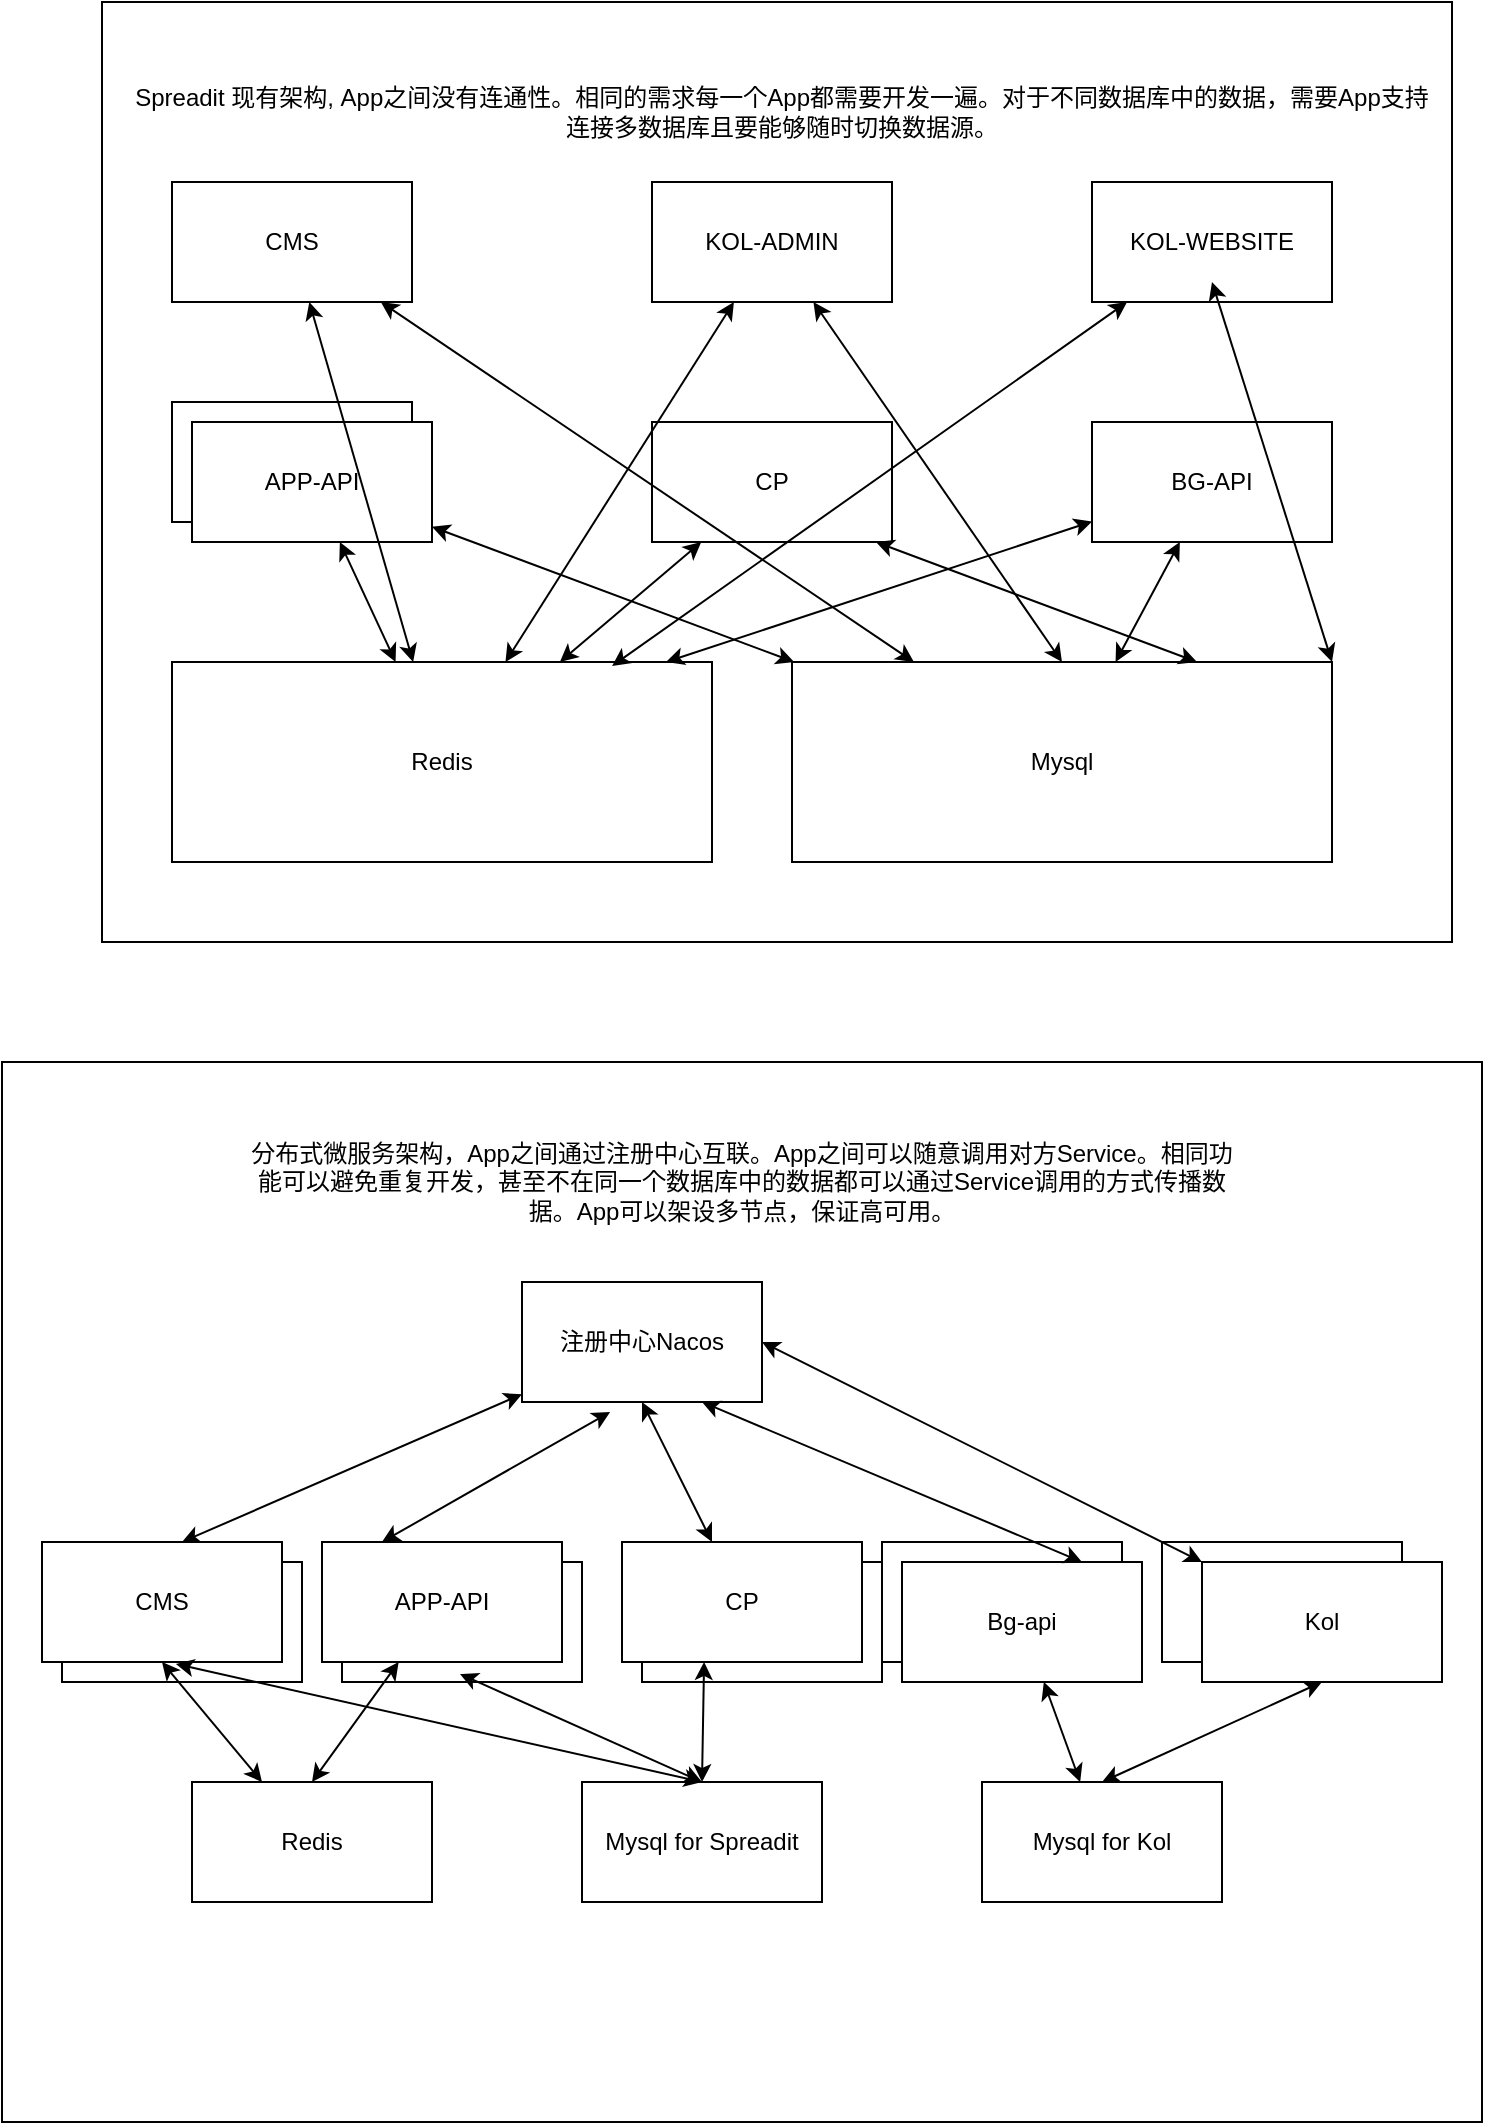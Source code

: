 <mxfile version="14.8.0" type="github">
  <diagram id="lXzXinGBtF8ZlVOIvhrh" name="Page-1">
    <mxGraphModel dx="1422" dy="762" grid="1" gridSize="10" guides="1" tooltips="1" connect="1" arrows="1" fold="1" page="1" pageScale="1" pageWidth="827" pageHeight="1169" math="0" shadow="0">
      <root>
        <mxCell id="0" />
        <mxCell id="1" parent="0" />
        <mxCell id="bzrVGikfRHEvbY2dFSpC-52" value="" style="rounded=0;whiteSpace=wrap;html=1;" vertex="1" parent="1">
          <mxGeometry x="40" y="560" width="740" height="530" as="geometry" />
        </mxCell>
        <mxCell id="bzrVGikfRHEvbY2dFSpC-38" value="" style="rounded=0;whiteSpace=wrap;html=1;" vertex="1" parent="1">
          <mxGeometry x="480" y="800" width="120" height="60" as="geometry" />
        </mxCell>
        <mxCell id="bzrVGikfRHEvbY2dFSpC-37" value="" style="rounded=0;whiteSpace=wrap;html=1;" vertex="1" parent="1">
          <mxGeometry x="620" y="800" width="120" height="60" as="geometry" />
        </mxCell>
        <mxCell id="bzrVGikfRHEvbY2dFSpC-36" value="" style="rounded=0;whiteSpace=wrap;html=1;" vertex="1" parent="1">
          <mxGeometry x="360" y="810" width="120" height="60" as="geometry" />
        </mxCell>
        <mxCell id="bzrVGikfRHEvbY2dFSpC-35" value="" style="rounded=0;whiteSpace=wrap;html=1;" vertex="1" parent="1">
          <mxGeometry x="210" y="810" width="120" height="60" as="geometry" />
        </mxCell>
        <mxCell id="bzrVGikfRHEvbY2dFSpC-33" value="" style="rounded=0;whiteSpace=wrap;html=1;" vertex="1" parent="1">
          <mxGeometry x="70" y="810" width="120" height="60" as="geometry" />
        </mxCell>
        <mxCell id="bzrVGikfRHEvbY2dFSpC-9" value="" style="rounded=0;whiteSpace=wrap;html=1;" vertex="1" parent="1">
          <mxGeometry x="90" y="30" width="675" height="470" as="geometry" />
        </mxCell>
        <mxCell id="bzrVGikfRHEvbY2dFSpC-1" value="CMS" style="rounded=0;whiteSpace=wrap;html=1;" vertex="1" parent="1">
          <mxGeometry x="125" y="120" width="120" height="60" as="geometry" />
        </mxCell>
        <mxCell id="bzrVGikfRHEvbY2dFSpC-3" value="" style="rounded=0;whiteSpace=wrap;html=1;" vertex="1" parent="1">
          <mxGeometry x="125" y="230" width="120" height="60" as="geometry" />
        </mxCell>
        <mxCell id="bzrVGikfRHEvbY2dFSpC-4" value="APP-API" style="rounded=0;whiteSpace=wrap;html=1;" vertex="1" parent="1">
          <mxGeometry x="135" y="240" width="120" height="60" as="geometry" />
        </mxCell>
        <mxCell id="bzrVGikfRHEvbY2dFSpC-5" value="CP" style="rounded=0;whiteSpace=wrap;html=1;" vertex="1" parent="1">
          <mxGeometry x="365" y="240" width="120" height="60" as="geometry" />
        </mxCell>
        <mxCell id="bzrVGikfRHEvbY2dFSpC-6" value="KOL-ADMIN" style="rounded=0;whiteSpace=wrap;html=1;" vertex="1" parent="1">
          <mxGeometry x="365" y="120" width="120" height="60" as="geometry" />
        </mxCell>
        <mxCell id="bzrVGikfRHEvbY2dFSpC-7" value="BG-API" style="rounded=0;whiteSpace=wrap;html=1;" vertex="1" parent="1">
          <mxGeometry x="585" y="240" width="120" height="60" as="geometry" />
        </mxCell>
        <mxCell id="bzrVGikfRHEvbY2dFSpC-8" value="KOL-WEBSITE" style="rounded=0;whiteSpace=wrap;html=1;" vertex="1" parent="1">
          <mxGeometry x="585" y="120" width="120" height="60" as="geometry" />
        </mxCell>
        <mxCell id="bzrVGikfRHEvbY2dFSpC-10" value="Spreadit 现有架构, App之间没有连通性。相同的需求每一个App都需要开发一遍。对于不同数据库中的数据，需要App支持&lt;br&gt;连接多数据库且要能够随时切换数据源。" style="text;html=1;strokeColor=none;fillColor=none;align=center;verticalAlign=middle;whiteSpace=wrap;rounded=0;" vertex="1" parent="1">
          <mxGeometry x="105" y="60" width="650" height="50" as="geometry" />
        </mxCell>
        <mxCell id="bzrVGikfRHEvbY2dFSpC-11" value="Redis" style="rounded=0;whiteSpace=wrap;html=1;" vertex="1" parent="1">
          <mxGeometry x="125" y="360" width="270" height="100" as="geometry" />
        </mxCell>
        <mxCell id="bzrVGikfRHEvbY2dFSpC-12" value="Mysql" style="rounded=0;whiteSpace=wrap;html=1;" vertex="1" parent="1">
          <mxGeometry x="435" y="360" width="270" height="100" as="geometry" />
        </mxCell>
        <mxCell id="bzrVGikfRHEvbY2dFSpC-13" value="注册中心Nacos" style="rounded=0;whiteSpace=wrap;html=1;" vertex="1" parent="1">
          <mxGeometry x="300" y="670" width="120" height="60" as="geometry" />
        </mxCell>
        <mxCell id="bzrVGikfRHEvbY2dFSpC-14" value="CMS" style="rounded=0;whiteSpace=wrap;html=1;" vertex="1" parent="1">
          <mxGeometry x="60" y="800" width="120" height="60" as="geometry" />
        </mxCell>
        <mxCell id="bzrVGikfRHEvbY2dFSpC-15" value="APP-API" style="rounded=0;whiteSpace=wrap;html=1;" vertex="1" parent="1">
          <mxGeometry x="200" y="800" width="120" height="60" as="geometry" />
        </mxCell>
        <mxCell id="bzrVGikfRHEvbY2dFSpC-16" value="CP" style="rounded=0;whiteSpace=wrap;html=1;" vertex="1" parent="1">
          <mxGeometry x="350" y="800" width="120" height="60" as="geometry" />
        </mxCell>
        <mxCell id="bzrVGikfRHEvbY2dFSpC-17" value="Kol" style="rounded=0;whiteSpace=wrap;html=1;" vertex="1" parent="1">
          <mxGeometry x="640" y="810" width="120" height="60" as="geometry" />
        </mxCell>
        <mxCell id="bzrVGikfRHEvbY2dFSpC-18" value="Bg-api" style="rounded=0;whiteSpace=wrap;html=1;" vertex="1" parent="1">
          <mxGeometry x="490" y="810" width="120" height="60" as="geometry" />
        </mxCell>
        <mxCell id="bzrVGikfRHEvbY2dFSpC-19" value="Redis" style="rounded=0;whiteSpace=wrap;html=1;" vertex="1" parent="1">
          <mxGeometry x="135" y="920" width="120" height="60" as="geometry" />
        </mxCell>
        <mxCell id="bzrVGikfRHEvbY2dFSpC-24" value="Mysql for Spreadit" style="rounded=0;whiteSpace=wrap;html=1;" vertex="1" parent="1">
          <mxGeometry x="330" y="920" width="120" height="60" as="geometry" />
        </mxCell>
        <mxCell id="bzrVGikfRHEvbY2dFSpC-25" value="Mysql for Kol" style="rounded=0;whiteSpace=wrap;html=1;" vertex="1" parent="1">
          <mxGeometry x="530" y="920" width="120" height="60" as="geometry" />
        </mxCell>
        <mxCell id="bzrVGikfRHEvbY2dFSpC-26" value="" style="endArrow=classic;startArrow=classic;html=1;" edge="1" parent="1" target="bzrVGikfRHEvbY2dFSpC-13">
          <mxGeometry width="50" height="50" relative="1" as="geometry">
            <mxPoint x="130" y="800" as="sourcePoint" />
            <mxPoint x="180" y="750" as="targetPoint" />
          </mxGeometry>
        </mxCell>
        <mxCell id="bzrVGikfRHEvbY2dFSpC-28" value="" style="endArrow=classic;startArrow=classic;html=1;entryX=0.367;entryY=1.083;entryDx=0;entryDy=0;entryPerimeter=0;" edge="1" parent="1" target="bzrVGikfRHEvbY2dFSpC-13">
          <mxGeometry width="50" height="50" relative="1" as="geometry">
            <mxPoint x="230" y="800" as="sourcePoint" />
            <mxPoint x="400" y="726.087" as="targetPoint" />
          </mxGeometry>
        </mxCell>
        <mxCell id="bzrVGikfRHEvbY2dFSpC-29" value="" style="endArrow=classic;startArrow=classic;html=1;entryX=0.5;entryY=1;entryDx=0;entryDy=0;" edge="1" parent="1" source="bzrVGikfRHEvbY2dFSpC-16" target="bzrVGikfRHEvbY2dFSpC-13">
          <mxGeometry width="50" height="50" relative="1" as="geometry">
            <mxPoint x="150" y="820" as="sourcePoint" />
            <mxPoint x="320" y="746.087" as="targetPoint" />
          </mxGeometry>
        </mxCell>
        <mxCell id="bzrVGikfRHEvbY2dFSpC-30" value="" style="endArrow=classic;startArrow=classic;html=1;entryX=1;entryY=0.5;entryDx=0;entryDy=0;" edge="1" parent="1" source="bzrVGikfRHEvbY2dFSpC-17" target="bzrVGikfRHEvbY2dFSpC-13">
          <mxGeometry width="50" height="50" relative="1" as="geometry">
            <mxPoint x="160" y="830" as="sourcePoint" />
            <mxPoint x="330" y="756.087" as="targetPoint" />
          </mxGeometry>
        </mxCell>
        <mxCell id="bzrVGikfRHEvbY2dFSpC-31" value="" style="endArrow=classic;startArrow=classic;html=1;exitX=0.75;exitY=0;exitDx=0;exitDy=0;entryX=0.75;entryY=1;entryDx=0;entryDy=0;" edge="1" parent="1" source="bzrVGikfRHEvbY2dFSpC-18" target="bzrVGikfRHEvbY2dFSpC-13">
          <mxGeometry width="50" height="50" relative="1" as="geometry">
            <mxPoint x="170" y="840" as="sourcePoint" />
            <mxPoint x="340" y="766.087" as="targetPoint" />
          </mxGeometry>
        </mxCell>
        <mxCell id="bzrVGikfRHEvbY2dFSpC-39" value="" style="endArrow=classic;startArrow=classic;html=1;" edge="1" parent="1" source="bzrVGikfRHEvbY2dFSpC-11" target="bzrVGikfRHEvbY2dFSpC-4">
          <mxGeometry width="50" height="50" relative="1" as="geometry">
            <mxPoint x="445" y="620" as="sourcePoint" />
            <mxPoint x="495" y="570" as="targetPoint" />
          </mxGeometry>
        </mxCell>
        <mxCell id="bzrVGikfRHEvbY2dFSpC-40" value="" style="endArrow=classic;startArrow=classic;html=1;" edge="1" parent="1" source="bzrVGikfRHEvbY2dFSpC-11" target="bzrVGikfRHEvbY2dFSpC-1">
          <mxGeometry width="50" height="50" relative="1" as="geometry">
            <mxPoint x="445" y="320" as="sourcePoint" />
            <mxPoint x="495" y="270" as="targetPoint" />
          </mxGeometry>
        </mxCell>
        <mxCell id="bzrVGikfRHEvbY2dFSpC-42" value="" style="endArrow=classic;startArrow=classic;html=1;" edge="1" parent="1" source="bzrVGikfRHEvbY2dFSpC-11" target="bzrVGikfRHEvbY2dFSpC-5">
          <mxGeometry width="50" height="50" relative="1" as="geometry">
            <mxPoint x="246.786" y="370" as="sourcePoint" />
            <mxPoint x="218.929" y="310" as="targetPoint" />
          </mxGeometry>
        </mxCell>
        <mxCell id="bzrVGikfRHEvbY2dFSpC-43" value="" style="endArrow=classic;startArrow=classic;html=1;" edge="1" parent="1" source="bzrVGikfRHEvbY2dFSpC-11" target="bzrVGikfRHEvbY2dFSpC-6">
          <mxGeometry width="50" height="50" relative="1" as="geometry">
            <mxPoint x="328.929" y="370" as="sourcePoint" />
            <mxPoint x="399.643" y="310" as="targetPoint" />
          </mxGeometry>
        </mxCell>
        <mxCell id="bzrVGikfRHEvbY2dFSpC-44" value="" style="endArrow=classic;startArrow=classic;html=1;exitX=0.815;exitY=0.02;exitDx=0;exitDy=0;exitPerimeter=0;" edge="1" parent="1" source="bzrVGikfRHEvbY2dFSpC-11" target="bzrVGikfRHEvbY2dFSpC-8">
          <mxGeometry width="50" height="50" relative="1" as="geometry">
            <mxPoint x="338.929" y="380" as="sourcePoint" />
            <mxPoint x="409.643" y="320" as="targetPoint" />
          </mxGeometry>
        </mxCell>
        <mxCell id="bzrVGikfRHEvbY2dFSpC-45" value="" style="endArrow=classic;startArrow=classic;html=1;exitX=0.915;exitY=0;exitDx=0;exitDy=0;exitPerimeter=0;" edge="1" parent="1" source="bzrVGikfRHEvbY2dFSpC-11" target="bzrVGikfRHEvbY2dFSpC-7">
          <mxGeometry width="50" height="50" relative="1" as="geometry">
            <mxPoint x="348.929" y="390" as="sourcePoint" />
            <mxPoint x="419.643" y="330" as="targetPoint" />
          </mxGeometry>
        </mxCell>
        <mxCell id="bzrVGikfRHEvbY2dFSpC-46" value="" style="endArrow=classic;startArrow=classic;html=1;" edge="1" parent="1" source="bzrVGikfRHEvbY2dFSpC-4" target="bzrVGikfRHEvbY2dFSpC-12">
          <mxGeometry width="50" height="50" relative="1" as="geometry">
            <mxPoint x="358.929" y="400" as="sourcePoint" />
            <mxPoint x="429.643" y="340" as="targetPoint" />
          </mxGeometry>
        </mxCell>
        <mxCell id="bzrVGikfRHEvbY2dFSpC-47" value="" style="endArrow=classic;startArrow=classic;html=1;" edge="1" parent="1" source="bzrVGikfRHEvbY2dFSpC-1" target="bzrVGikfRHEvbY2dFSpC-12">
          <mxGeometry width="50" height="50" relative="1" as="geometry">
            <mxPoint x="368.929" y="410" as="sourcePoint" />
            <mxPoint x="439.643" y="350" as="targetPoint" />
          </mxGeometry>
        </mxCell>
        <mxCell id="bzrVGikfRHEvbY2dFSpC-48" value="" style="endArrow=classic;startArrow=classic;html=1;entryX=0.5;entryY=0;entryDx=0;entryDy=0;" edge="1" parent="1" source="bzrVGikfRHEvbY2dFSpC-6" target="bzrVGikfRHEvbY2dFSpC-12">
          <mxGeometry width="50" height="50" relative="1" as="geometry">
            <mxPoint x="378.929" y="420" as="sourcePoint" />
            <mxPoint x="449.643" y="360" as="targetPoint" />
          </mxGeometry>
        </mxCell>
        <mxCell id="bzrVGikfRHEvbY2dFSpC-49" value="" style="endArrow=classic;startArrow=classic;html=1;entryX=0.75;entryY=0;entryDx=0;entryDy=0;exitX=0.933;exitY=1;exitDx=0;exitDy=0;exitPerimeter=0;" edge="1" parent="1" source="bzrVGikfRHEvbY2dFSpC-5" target="bzrVGikfRHEvbY2dFSpC-12">
          <mxGeometry width="50" height="50" relative="1" as="geometry">
            <mxPoint x="388.929" y="430" as="sourcePoint" />
            <mxPoint x="459.643" y="370" as="targetPoint" />
          </mxGeometry>
        </mxCell>
        <mxCell id="bzrVGikfRHEvbY2dFSpC-50" value="" style="endArrow=classic;startArrow=classic;html=1;entryX=1;entryY=0;entryDx=0;entryDy=0;" edge="1" parent="1" target="bzrVGikfRHEvbY2dFSpC-12">
          <mxGeometry width="50" height="50" relative="1" as="geometry">
            <mxPoint x="645" y="170" as="sourcePoint" />
            <mxPoint x="469.643" y="380" as="targetPoint" />
          </mxGeometry>
        </mxCell>
        <mxCell id="bzrVGikfRHEvbY2dFSpC-51" value="" style="endArrow=classic;startArrow=classic;html=1;" edge="1" parent="1" source="bzrVGikfRHEvbY2dFSpC-7" target="bzrVGikfRHEvbY2dFSpC-12">
          <mxGeometry width="50" height="50" relative="1" as="geometry">
            <mxPoint x="408.929" y="450" as="sourcePoint" />
            <mxPoint x="479.643" y="390" as="targetPoint" />
          </mxGeometry>
        </mxCell>
        <mxCell id="bzrVGikfRHEvbY2dFSpC-53" value="分布式微服务架构，App之间通过注册中心互联。App之间可以随意调用对方Service。相同功能可以避免重复开发，甚至不在同一个数据库中的数据都可以通过Service调用的方式传播数据。App可以架设多节点，保证高可用。" style="text;html=1;strokeColor=none;fillColor=none;align=center;verticalAlign=middle;whiteSpace=wrap;rounded=0;" vertex="1" parent="1">
          <mxGeometry x="160" y="590" width="500" height="60" as="geometry" />
        </mxCell>
        <mxCell id="bzrVGikfRHEvbY2dFSpC-54" value="" style="endArrow=classic;startArrow=classic;html=1;entryX=0.5;entryY=1;entryDx=0;entryDy=0;" edge="1" parent="1" source="bzrVGikfRHEvbY2dFSpC-19" target="bzrVGikfRHEvbY2dFSpC-14">
          <mxGeometry width="50" height="50" relative="1" as="geometry">
            <mxPoint x="380" y="840" as="sourcePoint" />
            <mxPoint x="430" y="790" as="targetPoint" />
          </mxGeometry>
        </mxCell>
        <mxCell id="bzrVGikfRHEvbY2dFSpC-56" value="" style="endArrow=classic;startArrow=classic;html=1;entryX=0.575;entryY=1.1;entryDx=0;entryDy=0;exitX=0.5;exitY=0;exitDx=0;exitDy=0;entryPerimeter=0;" edge="1" parent="1" source="bzrVGikfRHEvbY2dFSpC-24" target="bzrVGikfRHEvbY2dFSpC-15">
          <mxGeometry width="50" height="50" relative="1" as="geometry">
            <mxPoint x="180" y="930" as="sourcePoint" />
            <mxPoint x="130" y="870" as="targetPoint" />
          </mxGeometry>
        </mxCell>
        <mxCell id="bzrVGikfRHEvbY2dFSpC-57" value="" style="endArrow=classic;startArrow=classic;html=1;exitX=0.5;exitY=0;exitDx=0;exitDy=0;" edge="1" parent="1" source="bzrVGikfRHEvbY2dFSpC-19" target="bzrVGikfRHEvbY2dFSpC-15">
          <mxGeometry width="50" height="50" relative="1" as="geometry">
            <mxPoint x="190" y="940" as="sourcePoint" />
            <mxPoint x="140" y="880" as="targetPoint" />
          </mxGeometry>
        </mxCell>
        <mxCell id="bzrVGikfRHEvbY2dFSpC-58" value="" style="endArrow=classic;startArrow=classic;html=1;entryX=0.558;entryY=1.017;entryDx=0;entryDy=0;exitX=0.5;exitY=0;exitDx=0;exitDy=0;entryPerimeter=0;" edge="1" parent="1" source="bzrVGikfRHEvbY2dFSpC-24" target="bzrVGikfRHEvbY2dFSpC-14">
          <mxGeometry width="50" height="50" relative="1" as="geometry">
            <mxPoint x="200" y="950" as="sourcePoint" />
            <mxPoint x="150" y="890" as="targetPoint" />
          </mxGeometry>
        </mxCell>
        <mxCell id="bzrVGikfRHEvbY2dFSpC-59" value="" style="endArrow=classic;startArrow=classic;html=1;entryX=0.342;entryY=1;entryDx=0;entryDy=0;entryPerimeter=0;" edge="1" parent="1" target="bzrVGikfRHEvbY2dFSpC-16">
          <mxGeometry width="50" height="50" relative="1" as="geometry">
            <mxPoint x="390" y="920" as="sourcePoint" />
            <mxPoint x="160" y="900" as="targetPoint" />
          </mxGeometry>
        </mxCell>
        <mxCell id="bzrVGikfRHEvbY2dFSpC-60" value="" style="endArrow=classic;startArrow=classic;html=1;entryX=0.5;entryY=1;entryDx=0;entryDy=0;" edge="1" parent="1" target="bzrVGikfRHEvbY2dFSpC-17">
          <mxGeometry width="50" height="50" relative="1" as="geometry">
            <mxPoint x="590" y="920" as="sourcePoint" />
            <mxPoint x="170" y="910" as="targetPoint" />
          </mxGeometry>
        </mxCell>
        <mxCell id="bzrVGikfRHEvbY2dFSpC-61" value="" style="endArrow=classic;startArrow=classic;html=1;" edge="1" parent="1" source="bzrVGikfRHEvbY2dFSpC-18" target="bzrVGikfRHEvbY2dFSpC-25">
          <mxGeometry width="50" height="50" relative="1" as="geometry">
            <mxPoint x="380" y="810" as="sourcePoint" />
            <mxPoint x="430" y="760" as="targetPoint" />
          </mxGeometry>
        </mxCell>
      </root>
    </mxGraphModel>
  </diagram>
</mxfile>
